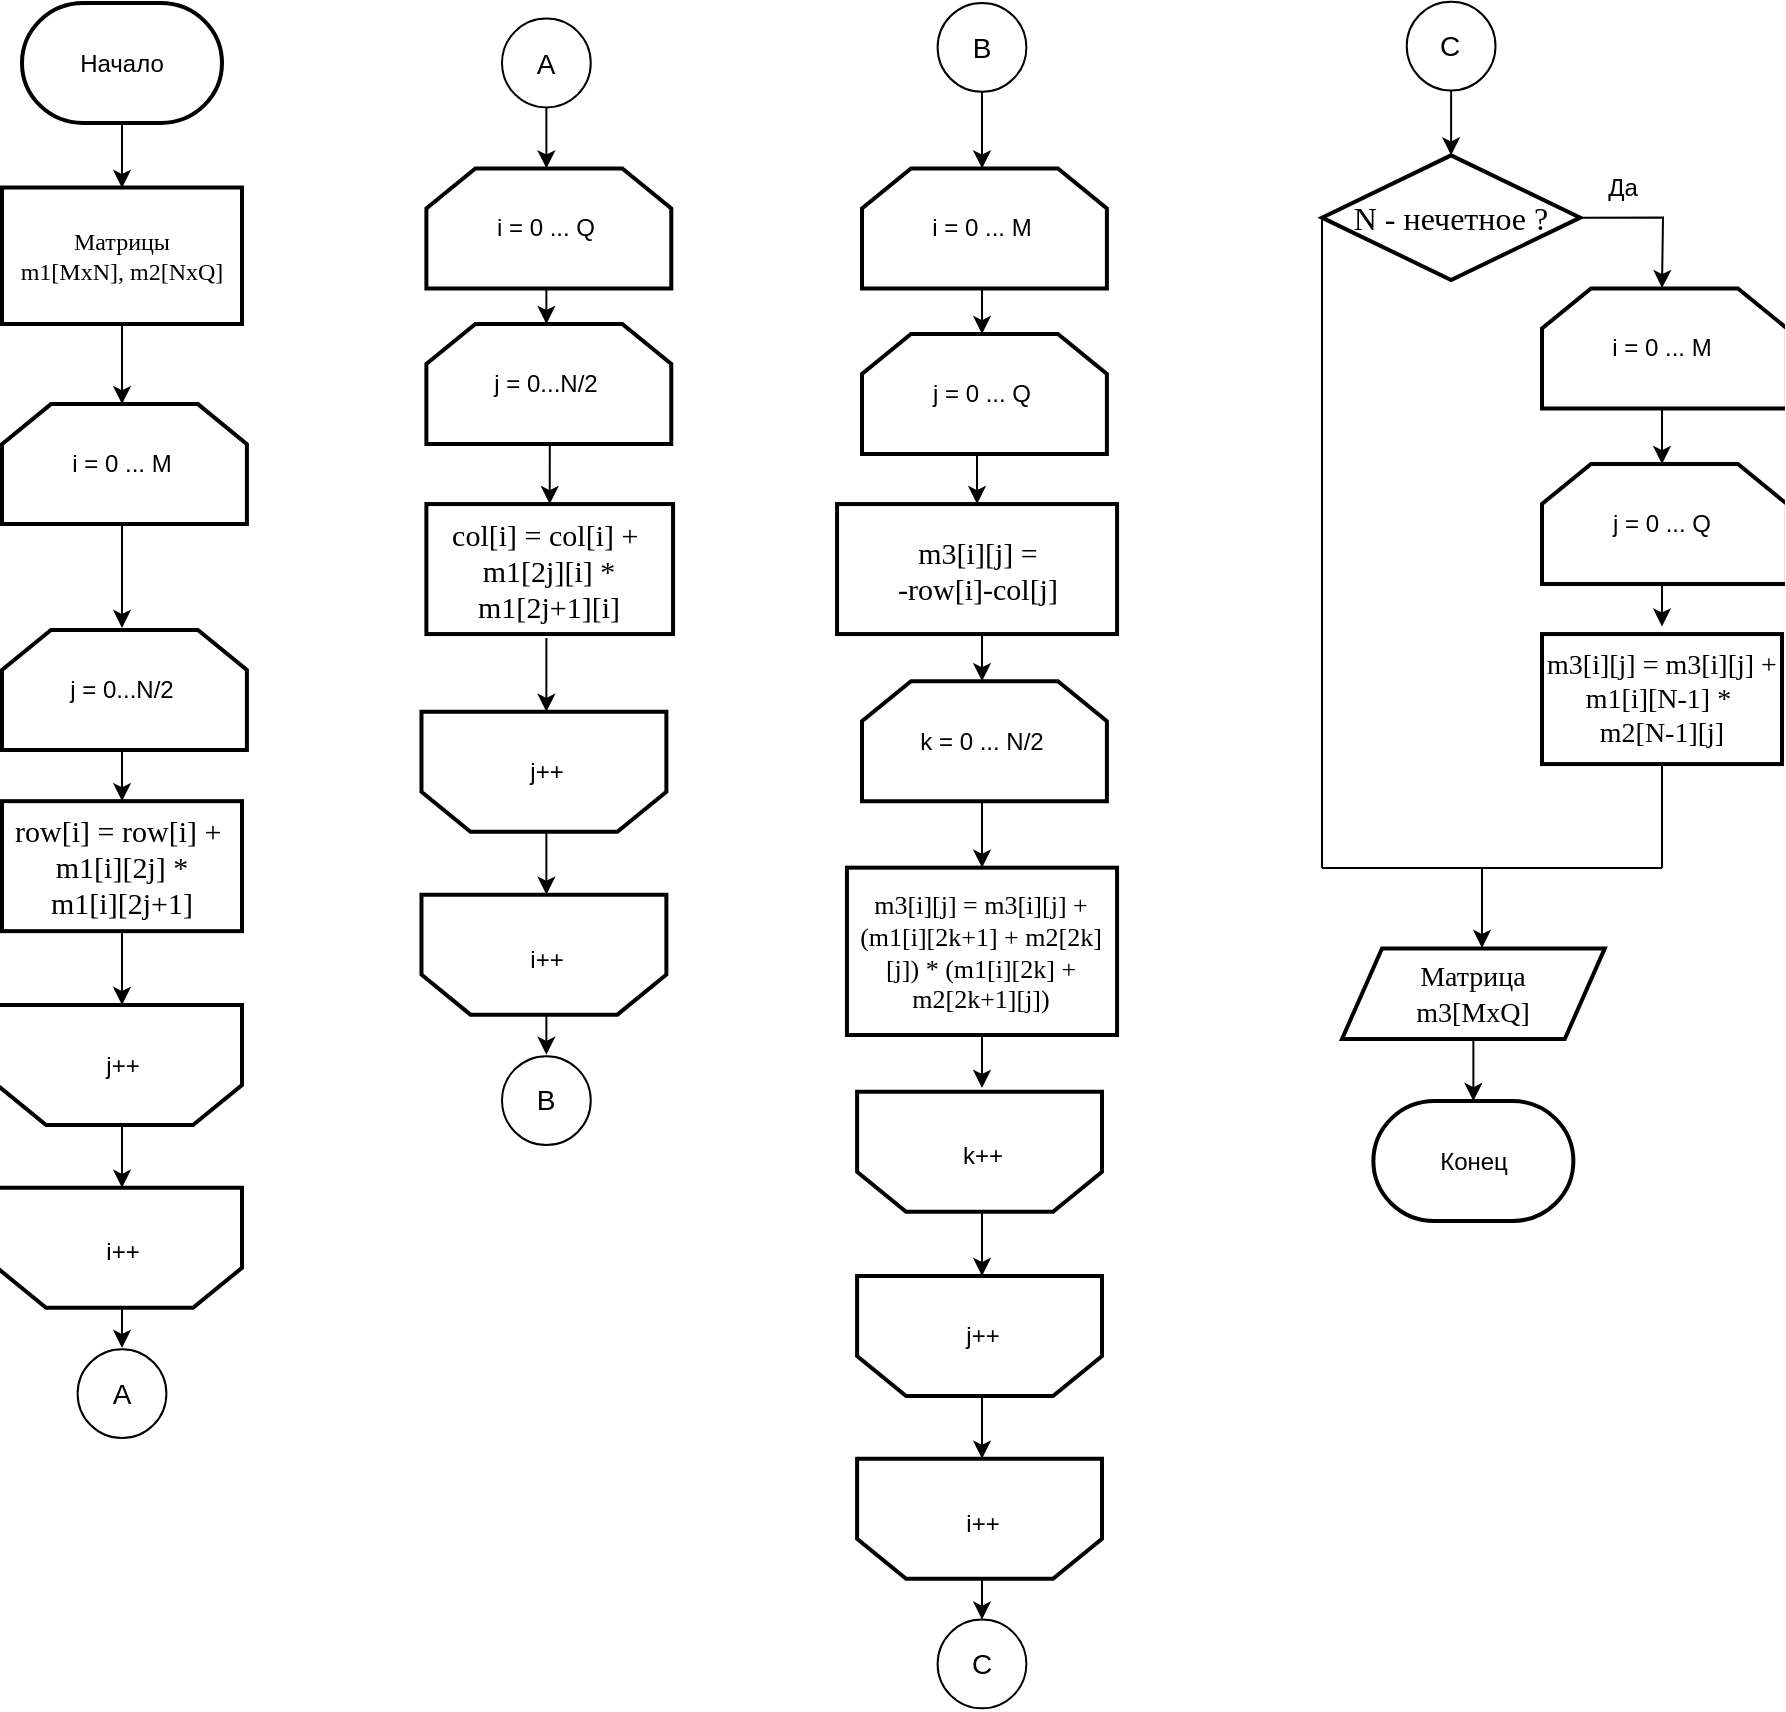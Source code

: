 <mxfile version="13.7.7" type="device"><diagram id="J6airJeiBQNujyhlF_4A" name="Page-1"><mxGraphModel dx="1595" dy="757" grid="1" gridSize="10" guides="1" tooltips="1" connect="1" arrows="1" fold="1" page="1" pageScale="1" pageWidth="850" pageHeight="1100" math="0" shadow="0"><root><mxCell id="0"/><mxCell id="1" parent="0"/><mxCell id="r8BPGKMqWkkhWOxMKBaw-1" style="edgeStyle=orthogonalEdgeStyle;rounded=0;orthogonalLoop=1;jettySize=auto;html=1;exitX=0.5;exitY=1;exitDx=0;exitDy=0;exitPerimeter=0;" edge="1" parent="1" source="r8BPGKMqWkkhWOxMKBaw-2"><mxGeometry relative="1" as="geometry"><mxPoint x="330" y="240" as="targetPoint"/></mxGeometry></mxCell><mxCell id="r8BPGKMqWkkhWOxMKBaw-2" value="Начало" style="strokeWidth=2;html=1;shape=mxgraph.flowchart.terminator;whiteSpace=wrap;rounded=0;" vertex="1" parent="1"><mxGeometry x="280" y="147.5" width="100" height="60" as="geometry"/></mxCell><mxCell id="r8BPGKMqWkkhWOxMKBaw-3" style="edgeStyle=orthogonalEdgeStyle;rounded=0;orthogonalLoop=1;jettySize=auto;html=1;exitX=0.5;exitY=1;exitDx=0;exitDy=0;entryX=0.5;entryY=0;entryDx=0;entryDy=0;entryPerimeter=0;" edge="1" parent="1" source="r8BPGKMqWkkhWOxMKBaw-4"><mxGeometry relative="1" as="geometry"><mxPoint x="330" y="348.06" as="targetPoint"/></mxGeometry></mxCell><mxCell id="r8BPGKMqWkkhWOxMKBaw-4" value="&lt;span style=&quot;font-family: &amp;#34;dialog&amp;#34;&quot;&gt;Матрицы&lt;/span&gt;&lt;br style=&quot;font-family: &amp;#34;dialog&amp;#34;&quot;&gt;&lt;span style=&quot;font-family: &amp;#34;dialog&amp;#34;&quot;&gt;m1[MxN], m2[NxQ]&lt;/span&gt;" style="rounded=0;whiteSpace=wrap;html=1;absoluteArcSize=1;arcSize=14;strokeWidth=2;" vertex="1" parent="1"><mxGeometry x="270" y="239.76" width="120" height="68.23" as="geometry"/></mxCell><mxCell id="r8BPGKMqWkkhWOxMKBaw-5" style="edgeStyle=orthogonalEdgeStyle;rounded=0;orthogonalLoop=1;jettySize=auto;html=1;exitX=0.5;exitY=1;exitDx=0;exitDy=0;exitPerimeter=0;" edge="1" parent="1" source="r8BPGKMqWkkhWOxMKBaw-6"><mxGeometry relative="1" as="geometry"><mxPoint x="330" y="460" as="targetPoint"/></mxGeometry></mxCell><mxCell id="r8BPGKMqWkkhWOxMKBaw-6" value="i = 0 ... M" style="strokeWidth=2;html=1;shape=stencil(rZVNb4MwDIZ/DdcqEK2C48S6U9VLDzun1B1RIUFJ2m7/fi4uavnaCJ3EAb/G7xMHRwl4anNRQRAxJUoI+FsQRWutKxTWspQOQ3zNKbFkFF4oTGIKha0gc6SdhZFiVwBlrDP6CBe5dzcHqXIw5MpXAXvFb64PTzOtFJpIrWwr85BHMyEV1rIvMmOLF8J832KKKiSU4MC01Ht7m1p4n40Jp2G2vph2Lw30L8yHJyach1l5b1oXFE4kbXw7YgsWdVhJPBG29Yclc/vy38LmgM3oawjGU1TGDhpPdyI7fhp9UvvBJVbieoh7iSZd6jPc196d5tHWm/JCqofy+LnykLXrnzZY+hr8a7n38r13Pyu0hbHZRL3372t1ZGB4etAGfpmkgywKuhkGJ7RXXat0TdXCDw==);whiteSpace=wrap;rotation=0;direction=east;gradientColor=#ffffff;" vertex="1" parent="1"><mxGeometry x="270" y="348.06" width="120" height="60" as="geometry"/></mxCell><mxCell id="r8BPGKMqWkkhWOxMKBaw-7" style="edgeStyle=orthogonalEdgeStyle;rounded=0;orthogonalLoop=1;jettySize=auto;html=1;exitX=0.5;exitY=1;exitDx=0;exitDy=0;exitPerimeter=0;" edge="1" parent="1" source="r8BPGKMqWkkhWOxMKBaw-8" target="r8BPGKMqWkkhWOxMKBaw-10"><mxGeometry relative="1" as="geometry"/></mxCell><mxCell id="r8BPGKMqWkkhWOxMKBaw-8" value="j = 0...N/2" style="strokeWidth=2;html=1;shape=stencil(rZVNb4MwDIZ/DdcqEK2C48S6U9VLDzun1B1RIUFJ2m7/fi4uavnaCJ3EAb/G7xMHRwl4anNRQRAxJUoI+FsQRWutKxTWspQOQ3zNKbFkFF4oTGIKha0gc6SdhZFiVwBlrDP6CBe5dzcHqXIw5MpXAXvFb64PTzOtFJpIrWwr85BHMyEV1rIvMmOLF8J832KKKiSU4MC01Ht7m1p4n40Jp2G2vph2Lw30L8yHJyach1l5b1oXFE4kbXw7YgsWdVhJPBG29Yclc/vy38LmgM3oawjGU1TGDhpPdyI7fhp9UvvBJVbieoh7iSZd6jPc196d5tHWm/JCqofy+LnykLXrnzZY+hr8a7n38r13Pyu0hbHZRL3372t1ZGB4etAGfpmkgywKuhkGJ7RXXat0TdXCDw==);whiteSpace=wrap;rotation=0;direction=east;gradientColor=#ffffff;" vertex="1" parent="1"><mxGeometry x="270" y="461" width="120" height="60" as="geometry"/></mxCell><mxCell id="r8BPGKMqWkkhWOxMKBaw-9" style="edgeStyle=orthogonalEdgeStyle;rounded=0;orthogonalLoop=1;jettySize=auto;html=1;exitX=0.5;exitY=1;exitDx=0;exitDy=0;entryX=0.5;entryY=1;entryDx=0;entryDy=0;entryPerimeter=0;" edge="1" parent="1" source="r8BPGKMqWkkhWOxMKBaw-10" target="r8BPGKMqWkkhWOxMKBaw-12"><mxGeometry relative="1" as="geometry"/></mxCell><mxCell id="r8BPGKMqWkkhWOxMKBaw-10" value="&lt;font style=&quot;font-size: 15px&quot;&gt;&lt;span style=&quot;font-family: &amp;#34;dialog&amp;#34;&quot;&gt;row[i] =&amp;nbsp;&lt;/span&gt;&lt;span style=&quot;font-family: &amp;#34;dialog&amp;#34;&quot;&gt;row[i] +&lt;/span&gt;&lt;span style=&quot;font-family: &amp;#34;dialog&amp;#34;&quot;&gt;&amp;nbsp;&lt;/span&gt;&lt;br style=&quot;font-family: &amp;#34;dialog&amp;#34;&quot;&gt;&lt;span style=&quot;font-family: &amp;#34;dialog&amp;#34;&quot;&gt;m1[i][2j] * &lt;br&gt;m1[i][2j+1]&lt;/span&gt;&lt;/font&gt;" style="rounded=0;whiteSpace=wrap;html=1;absoluteArcSize=1;arcSize=14;strokeWidth=2;" vertex="1" parent="1"><mxGeometry x="270" y="546.58" width="120" height="65" as="geometry"/></mxCell><mxCell id="r8BPGKMqWkkhWOxMKBaw-11" style="edgeStyle=orthogonalEdgeStyle;rounded=0;orthogonalLoop=1;jettySize=auto;html=1;exitX=0.5;exitY=0;exitDx=0;exitDy=0;exitPerimeter=0;entryX=0.5;entryY=1;entryDx=0;entryDy=0;entryPerimeter=0;" edge="1" parent="1" source="r8BPGKMqWkkhWOxMKBaw-12" target="r8BPGKMqWkkhWOxMKBaw-15"><mxGeometry relative="1" as="geometry"/></mxCell><mxCell id="r8BPGKMqWkkhWOxMKBaw-12" value="" style="strokeWidth=2;html=1;shape=stencil(rZVNb4MwDIZ/DdcqEK2C48S6U9VLDzun1B1RIUFJ2m7/fi4uavnaCJ3EAb/G7xMHRwl4anNRQRAxJUoI+FsQRWutKxTWspQOQ3zNKbFkFF4oTGIKha0gc6SdhZFiVwBlrDP6CBe5dzcHqXIw5MpXAXvFb64PTzOtFJpIrWwr85BHMyEV1rIvMmOLF8J832KKKiSU4MC01Ht7m1p4n40Jp2G2vph2Lw30L8yHJyach1l5b1oXFE4kbXw7YgsWdVhJPBG29Yclc/vy38LmgM3oawjGU1TGDhpPdyI7fhp9UvvBJVbieoh7iSZd6jPc196d5tHWm/JCqofy+LnykLXrnzZY+hr8a7n38r13Pyu0hbHZRL3372t1ZGB4etAGfpmkgywKuhkGJ7RXXat0TdXCDw==);whiteSpace=wrap;rotation=-180;direction=east;gradientColor=#ffffff;" vertex="1" parent="1"><mxGeometry x="270" y="648.5" width="120" height="60" as="geometry"/></mxCell><mxCell id="r8BPGKMqWkkhWOxMKBaw-13" value="j++" style="text;html=1;align=center;verticalAlign=middle;resizable=0;points=[];autosize=1;" vertex="1" parent="1"><mxGeometry x="315" y="668.5" width="30" height="20" as="geometry"/></mxCell><mxCell id="r8BPGKMqWkkhWOxMKBaw-14" style="edgeStyle=orthogonalEdgeStyle;rounded=0;orthogonalLoop=1;jettySize=auto;html=1;exitX=0.5;exitY=0;exitDx=0;exitDy=0;exitPerimeter=0;" edge="1" parent="1" source="r8BPGKMqWkkhWOxMKBaw-15"><mxGeometry relative="1" as="geometry"><mxPoint x="330" y="820" as="targetPoint"/></mxGeometry></mxCell><mxCell id="r8BPGKMqWkkhWOxMKBaw-15" value="" style="strokeWidth=2;html=1;shape=stencil(rZVNb4MwDIZ/DdcqEK2C48S6U9VLDzun1B1RIUFJ2m7/fi4uavnaCJ3EAb/G7xMHRwl4anNRQRAxJUoI+FsQRWutKxTWspQOQ3zNKbFkFF4oTGIKha0gc6SdhZFiVwBlrDP6CBe5dzcHqXIw5MpXAXvFb64PTzOtFJpIrWwr85BHMyEV1rIvMmOLF8J832KKKiSU4MC01Ht7m1p4n40Jp2G2vph2Lw30L8yHJyach1l5b1oXFE4kbXw7YgsWdVhJPBG29Yclc/vy38LmgM3oawjGU1TGDhpPdyI7fhp9UvvBJVbieoh7iSZd6jPc196d5tHWm/JCqofy+LnykLXrnzZY+hr8a7n38r13Pyu0hbHZRL3372t1ZGB4etAGfpmkgywKuhkGJ7RXXat0TdXCDw==);whiteSpace=wrap;rotation=-180;direction=east;gradientColor=#ffffff;" vertex="1" parent="1"><mxGeometry x="270" y="739.9" width="120" height="60" as="geometry"/></mxCell><mxCell id="r8BPGKMqWkkhWOxMKBaw-16" value="i++" style="text;html=1;align=center;verticalAlign=middle;resizable=0;points=[];autosize=1;" vertex="1" parent="1"><mxGeometry x="315" y="762.42" width="30" height="20" as="geometry"/></mxCell><mxCell id="r8BPGKMqWkkhWOxMKBaw-17" value="&lt;font style=&quot;font-size: 14px&quot;&gt;A&lt;/font&gt;" style="ellipse;whiteSpace=wrap;html=1;aspect=fixed;" vertex="1" parent="1"><mxGeometry x="307.81" y="820.66" width="44.38" height="44.38" as="geometry"/></mxCell><mxCell id="r8BPGKMqWkkhWOxMKBaw-18" style="edgeStyle=orthogonalEdgeStyle;rounded=0;orthogonalLoop=1;jettySize=auto;html=1;exitX=0.5;exitY=1;exitDx=0;exitDy=0;entryX=0.5;entryY=0;entryDx=0;entryDy=0;entryPerimeter=0;" edge="1" parent="1" source="r8BPGKMqWkkhWOxMKBaw-19" target="r8BPGKMqWkkhWOxMKBaw-21"><mxGeometry relative="1" as="geometry"/></mxCell><mxCell id="r8BPGKMqWkkhWOxMKBaw-19" value="&lt;font style=&quot;font-size: 14px&quot;&gt;A&lt;/font&gt;" style="ellipse;whiteSpace=wrap;html=1;aspect=fixed;" vertex="1" parent="1"><mxGeometry x="520" y="155.31" width="44.38" height="44.38" as="geometry"/></mxCell><mxCell id="r8BPGKMqWkkhWOxMKBaw-20" style="edgeStyle=orthogonalEdgeStyle;rounded=0;orthogonalLoop=1;jettySize=auto;html=1;exitX=0.5;exitY=1;exitDx=0;exitDy=0;exitPerimeter=0;entryX=0.5;entryY=0;entryDx=0;entryDy=0;entryPerimeter=0;" edge="1" parent="1" source="r8BPGKMqWkkhWOxMKBaw-21" target="r8BPGKMqWkkhWOxMKBaw-23"><mxGeometry relative="1" as="geometry"/></mxCell><mxCell id="r8BPGKMqWkkhWOxMKBaw-21" value="i = 0 ... Q" style="strokeWidth=2;html=1;shape=stencil(rZVNb4MwDIZ/DdcqEK2C48S6U9VLDzun1B1RIUFJ2m7/fi4uavnaCJ3EAb/G7xMHRwl4anNRQRAxJUoI+FsQRWutKxTWspQOQ3zNKbFkFF4oTGIKha0gc6SdhZFiVwBlrDP6CBe5dzcHqXIw5MpXAXvFb64PTzOtFJpIrWwr85BHMyEV1rIvMmOLF8J832KKKiSU4MC01Ht7m1p4n40Jp2G2vph2Lw30L8yHJyach1l5b1oXFE4kbXw7YgsWdVhJPBG29Yclc/vy38LmgM3oawjGU1TGDhpPdyI7fhp9UvvBJVbieoh7iSZd6jPc196d5tHWm/JCqofy+LnykLXrnzZY+hr8a7n38r13Pyu0hbHZRL3372t1ZGB4etAGfpmkgywKuhkGJ7RXXat0TdXCDw==);whiteSpace=wrap;rotation=0;direction=east;gradientColor=#ffffff;" vertex="1" parent="1"><mxGeometry x="482.19" y="230.2" width="120" height="60" as="geometry"/></mxCell><mxCell id="r8BPGKMqWkkhWOxMKBaw-22" style="edgeStyle=orthogonalEdgeStyle;rounded=0;orthogonalLoop=1;jettySize=auto;html=1;exitX=0.5;exitY=1;exitDx=0;exitDy=0;exitPerimeter=0;entryX=0.5;entryY=0;entryDx=0;entryDy=0;" edge="1" parent="1" source="r8BPGKMqWkkhWOxMKBaw-23" target="r8BPGKMqWkkhWOxMKBaw-24"><mxGeometry relative="1" as="geometry"/></mxCell><mxCell id="r8BPGKMqWkkhWOxMKBaw-23" value="j = 0...N/2" style="strokeWidth=2;html=1;shape=stencil(rZVNb4MwDIZ/DdcqEK2C48S6U9VLDzun1B1RIUFJ2m7/fi4uavnaCJ3EAb/G7xMHRwl4anNRQRAxJUoI+FsQRWutKxTWspQOQ3zNKbFkFF4oTGIKha0gc6SdhZFiVwBlrDP6CBe5dzcHqXIw5MpXAXvFb64PTzOtFJpIrWwr85BHMyEV1rIvMmOLF8J832KKKiSU4MC01Ht7m1p4n40Jp2G2vph2Lw30L8yHJyach1l5b1oXFE4kbXw7YgsWdVhJPBG29Yclc/vy38LmgM3oawjGU1TGDhpPdyI7fhp9UvvBJVbieoh7iSZd6jPc196d5tHWm/JCqofy+LnykLXrnzZY+hr8a7n38r13Pyu0hbHZRL3372t1ZGB4etAGfpmkgywKuhkGJ7RXXat0TdXCDw==);whiteSpace=wrap;rotation=0;direction=east;gradientColor=#ffffff;" vertex="1" parent="1"><mxGeometry x="482.19" y="307.99" width="120" height="60" as="geometry"/></mxCell><mxCell id="r8BPGKMqWkkhWOxMKBaw-24" value="&lt;font style=&quot;font-size: 15px&quot;&gt;&lt;span style=&quot;font-family: &amp;#34;dialog&amp;#34;&quot;&gt;col[i] = col&lt;/span&gt;&lt;span style=&quot;font-family: &amp;#34;dialog&amp;#34;&quot;&gt;[i] +&lt;/span&gt;&lt;span style=&quot;font-family: &amp;#34;dialog&amp;#34;&quot;&gt;&amp;nbsp;&lt;/span&gt;&lt;br style=&quot;font-family: &amp;#34;dialog&amp;#34;&quot;&gt;&lt;span style=&quot;font-family: &amp;#34;dialog&amp;#34;&quot;&gt;m1[2j][i] * &lt;br&gt;m1[&lt;/span&gt;&lt;span style=&quot;font-family: &amp;#34;dialog&amp;#34;&quot;&gt;2j+1&lt;/span&gt;&lt;span style=&quot;font-family: &amp;#34;dialog&amp;#34;&quot;&gt;][i]&lt;/span&gt;&lt;/font&gt;" style="rounded=0;whiteSpace=wrap;html=1;absoluteArcSize=1;arcSize=14;strokeWidth=2;" vertex="1" parent="1"><mxGeometry x="482.19" y="398.03" width="123.34" height="65" as="geometry"/></mxCell><mxCell id="r8BPGKMqWkkhWOxMKBaw-25" style="edgeStyle=orthogonalEdgeStyle;rounded=0;orthogonalLoop=1;jettySize=auto;html=1;exitX=0.5;exitY=1;exitDx=0;exitDy=0;entryX=0.5;entryY=1;entryDx=0;entryDy=0;entryPerimeter=0;" edge="1" parent="1" target="r8BPGKMqWkkhWOxMKBaw-27"><mxGeometry relative="1" as="geometry"><mxPoint x="542.19" y="465" as="sourcePoint"/></mxGeometry></mxCell><mxCell id="r8BPGKMqWkkhWOxMKBaw-26" style="edgeStyle=orthogonalEdgeStyle;rounded=0;orthogonalLoop=1;jettySize=auto;html=1;exitX=0.5;exitY=0;exitDx=0;exitDy=0;exitPerimeter=0;entryX=0.5;entryY=1;entryDx=0;entryDy=0;entryPerimeter=0;" edge="1" parent="1" source="r8BPGKMqWkkhWOxMKBaw-27" target="r8BPGKMqWkkhWOxMKBaw-30"><mxGeometry relative="1" as="geometry"/></mxCell><mxCell id="r8BPGKMqWkkhWOxMKBaw-27" value="" style="strokeWidth=2;html=1;shape=stencil(rZVNb4MwDIZ/DdcqEK2C48S6U9VLDzun1B1RIUFJ2m7/fi4uavnaCJ3EAb/G7xMHRwl4anNRQRAxJUoI+FsQRWutKxTWspQOQ3zNKbFkFF4oTGIKha0gc6SdhZFiVwBlrDP6CBe5dzcHqXIw5MpXAXvFb64PTzOtFJpIrWwr85BHMyEV1rIvMmOLF8J832KKKiSU4MC01Ht7m1p4n40Jp2G2vph2Lw30L8yHJyach1l5b1oXFE4kbXw7YgsWdVhJPBG29Yclc/vy38LmgM3oawjGU1TGDhpPdyI7fhp9UvvBJVbieoh7iSZd6jPc196d5tHWm/JCqofy+LnykLXrnzZY+hr8a7n38r13Pyu0hbHZRL3372t1ZGB4etAGfpmkgywKuhkGJ7RXXat0TdXCDw==);whiteSpace=wrap;rotation=-180;direction=east;gradientColor=#ffffff;" vertex="1" parent="1"><mxGeometry x="482.19" y="501.92" width="120" height="60" as="geometry"/></mxCell><mxCell id="r8BPGKMqWkkhWOxMKBaw-28" value="j++" style="text;html=1;align=center;verticalAlign=middle;resizable=0;points=[];autosize=1;" vertex="1" parent="1"><mxGeometry x="527.19" y="521.92" width="30" height="20" as="geometry"/></mxCell><mxCell id="r8BPGKMqWkkhWOxMKBaw-29" style="edgeStyle=orthogonalEdgeStyle;rounded=0;orthogonalLoop=1;jettySize=auto;html=1;exitX=0.5;exitY=0;exitDx=0;exitDy=0;exitPerimeter=0;" edge="1" parent="1" source="r8BPGKMqWkkhWOxMKBaw-30"><mxGeometry relative="1" as="geometry"><mxPoint x="542.19" y="673.42" as="targetPoint"/></mxGeometry></mxCell><mxCell id="r8BPGKMqWkkhWOxMKBaw-30" value="" style="strokeWidth=2;html=1;shape=stencil(rZVNb4MwDIZ/DdcqEK2C48S6U9VLDzun1B1RIUFJ2m7/fi4uavnaCJ3EAb/G7xMHRwl4anNRQRAxJUoI+FsQRWutKxTWspQOQ3zNKbFkFF4oTGIKha0gc6SdhZFiVwBlrDP6CBe5dzcHqXIw5MpXAXvFb64PTzOtFJpIrWwr85BHMyEV1rIvMmOLF8J832KKKiSU4MC01Ht7m1p4n40Jp2G2vph2Lw30L8yHJyach1l5b1oXFE4kbXw7YgsWdVhJPBG29Yclc/vy38LmgM3oawjGU1TGDhpPdyI7fhp9UvvBJVbieoh7iSZd6jPc196d5tHWm/JCqofy+LnykLXrnzZY+hr8a7n38r13Pyu0hbHZRL3372t1ZGB4etAGfpmkgywKuhkGJ7RXXat0TdXCDw==);whiteSpace=wrap;rotation=-180;direction=east;gradientColor=#ffffff;" vertex="1" parent="1"><mxGeometry x="482.19" y="593.32" width="120" height="60" as="geometry"/></mxCell><mxCell id="r8BPGKMqWkkhWOxMKBaw-31" value="i++" style="text;html=1;align=center;verticalAlign=middle;resizable=0;points=[];autosize=1;" vertex="1" parent="1"><mxGeometry x="527.19" y="615.84" width="30" height="20" as="geometry"/></mxCell><mxCell id="r8BPGKMqWkkhWOxMKBaw-32" value="&lt;span style=&quot;font-size: 14px&quot;&gt;B&lt;/span&gt;" style="ellipse;whiteSpace=wrap;html=1;aspect=fixed;" vertex="1" parent="1"><mxGeometry x="520" y="674.08" width="44.38" height="44.38" as="geometry"/></mxCell><mxCell id="r8BPGKMqWkkhWOxMKBaw-33" style="edgeStyle=orthogonalEdgeStyle;rounded=0;orthogonalLoop=1;jettySize=auto;html=1;exitX=0.5;exitY=1;exitDx=0;exitDy=0;entryX=0.5;entryY=0;entryDx=0;entryDy=0;entryPerimeter=0;" edge="1" parent="1" source="r8BPGKMqWkkhWOxMKBaw-34" target="r8BPGKMqWkkhWOxMKBaw-36"><mxGeometry relative="1" as="geometry"/></mxCell><mxCell id="r8BPGKMqWkkhWOxMKBaw-34" value="&lt;span style=&quot;font-size: 14px&quot;&gt;B&lt;/span&gt;" style="ellipse;whiteSpace=wrap;html=1;aspect=fixed;" vertex="1" parent="1"><mxGeometry x="737.81" y="147.5" width="44.38" height="44.38" as="geometry"/></mxCell><mxCell id="r8BPGKMqWkkhWOxMKBaw-35" style="edgeStyle=orthogonalEdgeStyle;rounded=0;orthogonalLoop=1;jettySize=auto;html=1;exitX=0.5;exitY=1;exitDx=0;exitDy=0;exitPerimeter=0;entryX=0.5;entryY=0;entryDx=0;entryDy=0;entryPerimeter=0;" edge="1" parent="1" source="r8BPGKMqWkkhWOxMKBaw-36" target="r8BPGKMqWkkhWOxMKBaw-38"><mxGeometry relative="1" as="geometry"/></mxCell><mxCell id="r8BPGKMqWkkhWOxMKBaw-36" value="i = 0 ... M" style="strokeWidth=2;html=1;shape=stencil(rZVNb4MwDIZ/DdcqEK2C48S6U9VLDzun1B1RIUFJ2m7/fi4uavnaCJ3EAb/G7xMHRwl4anNRQRAxJUoI+FsQRWutKxTWspQOQ3zNKbFkFF4oTGIKha0gc6SdhZFiVwBlrDP6CBe5dzcHqXIw5MpXAXvFb64PTzOtFJpIrWwr85BHMyEV1rIvMmOLF8J832KKKiSU4MC01Ht7m1p4n40Jp2G2vph2Lw30L8yHJyach1l5b1oXFE4kbXw7YgsWdVhJPBG29Yclc/vy38LmgM3oawjGU1TGDhpPdyI7fhp9UvvBJVbieoh7iSZd6jPc196d5tHWm/JCqofy+LnykLXrnzZY+hr8a7n38r13Pyu0hbHZRL3372t1ZGB4etAGfpmkgywKuhkGJ7RXXat0TdXCDw==);whiteSpace=wrap;rotation=0;direction=east;gradientColor=#ffffff;" vertex="1" parent="1"><mxGeometry x="700" y="230.2" width="120" height="60" as="geometry"/></mxCell><mxCell id="r8BPGKMqWkkhWOxMKBaw-37" style="edgeStyle=orthogonalEdgeStyle;rounded=0;orthogonalLoop=1;jettySize=auto;html=1;exitX=0.5;exitY=1;exitDx=0;exitDy=0;exitPerimeter=0;entryX=0.5;entryY=0;entryDx=0;entryDy=0;" edge="1" parent="1" source="r8BPGKMqWkkhWOxMKBaw-38" target="r8BPGKMqWkkhWOxMKBaw-40"><mxGeometry relative="1" as="geometry"><mxPoint x="760" y="390" as="targetPoint"/></mxGeometry></mxCell><mxCell id="r8BPGKMqWkkhWOxMKBaw-38" value="j = 0 ... Q" style="strokeWidth=2;html=1;shape=stencil(rZVNb4MwDIZ/DdcqEK2C48S6U9VLDzun1B1RIUFJ2m7/fi4uavnaCJ3EAb/G7xMHRwl4anNRQRAxJUoI+FsQRWutKxTWspQOQ3zNKbFkFF4oTGIKha0gc6SdhZFiVwBlrDP6CBe5dzcHqXIw5MpXAXvFb64PTzOtFJpIrWwr85BHMyEV1rIvMmOLF8J832KKKiSU4MC01Ht7m1p4n40Jp2G2vph2Lw30L8yHJyach1l5b1oXFE4kbXw7YgsWdVhJPBG29Yclc/vy38LmgM3oawjGU1TGDhpPdyI7fhp9UvvBJVbieoh7iSZd6jPc196d5tHWm/JCqofy+LnykLXrnzZY+hr8a7n38r13Pyu0hbHZRL3372t1ZGB4etAGfpmkgywKuhkGJ7RXXat0TdXCDw==);whiteSpace=wrap;rotation=0;direction=east;gradientColor=#ffffff;" vertex="1" parent="1"><mxGeometry x="700" y="313.03" width="120" height="60" as="geometry"/></mxCell><mxCell id="r8BPGKMqWkkhWOxMKBaw-39" style="edgeStyle=orthogonalEdgeStyle;rounded=0;orthogonalLoop=1;jettySize=auto;html=1;exitX=0.5;exitY=1;exitDx=0;exitDy=0;entryX=0.5;entryY=0;entryDx=0;entryDy=0;entryPerimeter=0;" edge="1" parent="1" source="r8BPGKMqWkkhWOxMKBaw-40" target="r8BPGKMqWkkhWOxMKBaw-42"><mxGeometry relative="1" as="geometry"/></mxCell><mxCell id="r8BPGKMqWkkhWOxMKBaw-40" value="&lt;span style=&quot;font-family: dialog; font-size: 15px;&quot;&gt;m3[i][j] = &lt;br style=&quot;font-size: 15px;&quot;&gt;-row[i]-col[j]&lt;/span&gt;" style="rounded=0;whiteSpace=wrap;html=1;absoluteArcSize=1;arcSize=14;strokeWidth=2;" vertex="1" parent="1"><mxGeometry x="687.53" y="398.03" width="140" height="65" as="geometry"/></mxCell><mxCell id="r8BPGKMqWkkhWOxMKBaw-41" style="edgeStyle=orthogonalEdgeStyle;rounded=0;orthogonalLoop=1;jettySize=auto;html=1;exitX=0.5;exitY=1;exitDx=0;exitDy=0;exitPerimeter=0;entryX=0.5;entryY=0;entryDx=0;entryDy=0;" edge="1" parent="1" source="r8BPGKMqWkkhWOxMKBaw-42" target="r8BPGKMqWkkhWOxMKBaw-44"><mxGeometry relative="1" as="geometry"/></mxCell><mxCell id="r8BPGKMqWkkhWOxMKBaw-42" value="k = 0 ... N/2" style="strokeWidth=2;html=1;shape=stencil(rZVNb4MwDIZ/DdcqEK2C48S6U9VLDzun1B1RIUFJ2m7/fi4uavnaCJ3EAb/G7xMHRwl4anNRQRAxJUoI+FsQRWutKxTWspQOQ3zNKbFkFF4oTGIKha0gc6SdhZFiVwBlrDP6CBe5dzcHqXIw5MpXAXvFb64PTzOtFJpIrWwr85BHMyEV1rIvMmOLF8J832KKKiSU4MC01Ht7m1p4n40Jp2G2vph2Lw30L8yHJyach1l5b1oXFE4kbXw7YgsWdVhJPBG29Yclc/vy38LmgM3oawjGU1TGDhpPdyI7fhp9UvvBJVbieoh7iSZd6jPc196d5tHWm/JCqofy+LnykLXrnzZY+hr8a7n38r13Pyu0hbHZRL3372t1ZGB4etAGfpmkgywKuhkGJ7RXXat0TdXCDw==);whiteSpace=wrap;rotation=0;direction=east;gradientColor=#ffffff;" vertex="1" parent="1"><mxGeometry x="700" y="486.58" width="120" height="60" as="geometry"/></mxCell><mxCell id="r8BPGKMqWkkhWOxMKBaw-43" style="edgeStyle=orthogonalEdgeStyle;rounded=0;orthogonalLoop=1;jettySize=auto;html=1;exitX=0.5;exitY=1;exitDx=0;exitDy=0;" edge="1" parent="1" source="r8BPGKMqWkkhWOxMKBaw-44"><mxGeometry relative="1" as="geometry"><mxPoint x="760" y="690" as="targetPoint"/></mxGeometry></mxCell><mxCell id="r8BPGKMqWkkhWOxMKBaw-44" value="&lt;font style=&quot;font-size: 13px&quot;&gt;&lt;span style=&quot;font-family: &amp;#34;dialog&amp;#34;&quot;&gt;m3[i][j] = m3[i][j] +&lt;/span&gt;&lt;br style=&quot;font-family: &amp;#34;dialog&amp;#34;&quot;&gt;&lt;span style=&quot;font-family: &amp;#34;dialog&amp;#34;&quot;&gt;(m1[i][2k+1] + m2[2k][j])&amp;nbsp;&lt;/span&gt;&lt;span style=&quot;font-family: &amp;#34;dialog&amp;#34;&quot;&gt;* (m1[i][2k] + &lt;br&gt;m2[2k+1][j])&lt;/span&gt;&lt;/font&gt;" style="rounded=0;whiteSpace=wrap;html=1;absoluteArcSize=1;arcSize=14;strokeWidth=2;" vertex="1" parent="1"><mxGeometry x="692.47" y="579.83" width="135.06" height="83.67" as="geometry"/></mxCell><mxCell id="r8BPGKMqWkkhWOxMKBaw-45" value="&lt;span style=&quot;font-size: 14px&quot;&gt;C&lt;/span&gt;" style="ellipse;whiteSpace=wrap;html=1;aspect=fixed;" vertex="1" parent="1"><mxGeometry x="737.81" y="955.8" width="44.38" height="44.38" as="geometry"/></mxCell><mxCell id="r8BPGKMqWkkhWOxMKBaw-46" style="edgeStyle=orthogonalEdgeStyle;rounded=0;orthogonalLoop=1;jettySize=auto;html=1;exitX=0.5;exitY=1;exitDx=0;exitDy=0;entryX=0.5;entryY=0;entryDx=0;entryDy=0;" edge="1" parent="1" source="r8BPGKMqWkkhWOxMKBaw-47" target="r8BPGKMqWkkhWOxMKBaw-49"><mxGeometry relative="1" as="geometry"/></mxCell><mxCell id="r8BPGKMqWkkhWOxMKBaw-47" value="&lt;span style=&quot;font-size: 14px&quot;&gt;C&lt;/span&gt;" style="ellipse;whiteSpace=wrap;html=1;aspect=fixed;" vertex="1" parent="1"><mxGeometry x="972.37" y="146.86" width="44.38" height="44.38" as="geometry"/></mxCell><mxCell id="r8BPGKMqWkkhWOxMKBaw-48" style="edgeStyle=orthogonalEdgeStyle;rounded=0;orthogonalLoop=1;jettySize=auto;html=1;exitX=1;exitY=0.5;exitDx=0;exitDy=0;" edge="1" parent="1" source="r8BPGKMqWkkhWOxMKBaw-49"><mxGeometry relative="1" as="geometry"><mxPoint x="1100" y="290" as="targetPoint"/></mxGeometry></mxCell><mxCell id="r8BPGKMqWkkhWOxMKBaw-49" value="&lt;span style=&quot;font-family: dialog; font-size: 16px;&quot;&gt;N - нечетное ?&lt;/span&gt;" style="rhombus;whiteSpace=wrap;html=1;fontSize=16;strokeWidth=2;" vertex="1" parent="1"><mxGeometry x="930.0" y="223.67" width="129.13" height="62.32" as="geometry"/></mxCell><mxCell id="r8BPGKMqWkkhWOxMKBaw-50" value="Да" style="text;html=1;align=center;verticalAlign=middle;resizable=0;points=[];autosize=1;" vertex="1" parent="1"><mxGeometry x="1065" y="230" width="30" height="20" as="geometry"/></mxCell><mxCell id="r8BPGKMqWkkhWOxMKBaw-51" style="edgeStyle=orthogonalEdgeStyle;rounded=0;orthogonalLoop=1;jettySize=auto;html=1;exitX=0.5;exitY=1;exitDx=0;exitDy=0;exitPerimeter=0;entryX=0.5;entryY=0;entryDx=0;entryDy=0;entryPerimeter=0;" edge="1" parent="1" source="r8BPGKMqWkkhWOxMKBaw-52" target="r8BPGKMqWkkhWOxMKBaw-63"><mxGeometry relative="1" as="geometry"/></mxCell><mxCell id="r8BPGKMqWkkhWOxMKBaw-52" value="i = 0 ... M" style="strokeWidth=2;html=1;shape=stencil(rZVNb4MwDIZ/DdcqEK2C48S6U9VLDzun1B1RIUFJ2m7/fi4uavnaCJ3EAb/G7xMHRwl4anNRQRAxJUoI+FsQRWutKxTWspQOQ3zNKbFkFF4oTGIKha0gc6SdhZFiVwBlrDP6CBe5dzcHqXIw5MpXAXvFb64PTzOtFJpIrWwr85BHMyEV1rIvMmOLF8J832KKKiSU4MC01Ht7m1p4n40Jp2G2vph2Lw30L8yHJyach1l5b1oXFE4kbXw7YgsWdVhJPBG29Yclc/vy38LmgM3oawjGU1TGDhpPdyI7fhp9UvvBJVbieoh7iSZd6jPc196d5tHWm/JCqofy+LnykLXrnzZY+hr8a7n38r13Pyu0hbHZRL3372t1ZGB4etAGfpmkgywKuhkGJ7RXXat0TdXCDw==);whiteSpace=wrap;rotation=0;direction=east;gradientColor=#ffffff;" vertex="1" parent="1"><mxGeometry x="1040" y="290.2" width="120" height="60" as="geometry"/></mxCell><mxCell id="r8BPGKMqWkkhWOxMKBaw-53" style="edgeStyle=orthogonalEdgeStyle;rounded=0;orthogonalLoop=1;jettySize=auto;html=1;exitX=0.5;exitY=0;exitDx=0;exitDy=0;exitPerimeter=0;entryX=0.5;entryY=1;entryDx=0;entryDy=0;entryPerimeter=0;" edge="1" parent="1" source="r8BPGKMqWkkhWOxMKBaw-54" target="r8BPGKMqWkkhWOxMKBaw-57"><mxGeometry relative="1" as="geometry"/></mxCell><mxCell id="r8BPGKMqWkkhWOxMKBaw-54" value="" style="strokeWidth=2;html=1;shape=stencil(rZVNb4MwDIZ/DdcqEK2C48S6U9VLDzun1B1RIUFJ2m7/fi4uavnaCJ3EAb/G7xMHRwl4anNRQRAxJUoI+FsQRWutKxTWspQOQ3zNKbFkFF4oTGIKha0gc6SdhZFiVwBlrDP6CBe5dzcHqXIw5MpXAXvFb64PTzOtFJpIrWwr85BHMyEV1rIvMmOLF8J832KKKiSU4MC01Ht7m1p4n40Jp2G2vph2Lw30L8yHJyach1l5b1oXFE4kbXw7YgsWdVhJPBG29Yclc/vy38LmgM3oawjGU1TGDhpPdyI7fhp9UvvBJVbieoh7iSZd6jPc196d5tHWm/JCqofy+LnykLXrnzZY+hr8a7n38r13Pyu0hbHZRL3372t1ZGB4etAGfpmkgywKuhkGJ7RXXat0TdXCDw==);whiteSpace=wrap;rotation=-180;direction=east;gradientColor=#ffffff;" vertex="1" parent="1"><mxGeometry x="700" y="783.97" width="120" height="60" as="geometry"/></mxCell><mxCell id="r8BPGKMqWkkhWOxMKBaw-55" value="j++" style="text;html=1;align=center;verticalAlign=middle;resizable=0;points=[];autosize=1;" vertex="1" parent="1"><mxGeometry x="745" y="803.97" width="30" height="20" as="geometry"/></mxCell><mxCell id="r8BPGKMqWkkhWOxMKBaw-56" style="edgeStyle=orthogonalEdgeStyle;rounded=0;orthogonalLoop=1;jettySize=auto;html=1;exitX=0.5;exitY=0;exitDx=0;exitDy=0;exitPerimeter=0;entryX=0.5;entryY=0;entryDx=0;entryDy=0;" edge="1" parent="1" source="r8BPGKMqWkkhWOxMKBaw-57" target="r8BPGKMqWkkhWOxMKBaw-45"><mxGeometry relative="1" as="geometry"/></mxCell><mxCell id="r8BPGKMqWkkhWOxMKBaw-57" value="" style="strokeWidth=2;html=1;shape=stencil(rZVNb4MwDIZ/DdcqEK2C48S6U9VLDzun1B1RIUFJ2m7/fi4uavnaCJ3EAb/G7xMHRwl4anNRQRAxJUoI+FsQRWutKxTWspQOQ3zNKbFkFF4oTGIKha0gc6SdhZFiVwBlrDP6CBe5dzcHqXIw5MpXAXvFb64PTzOtFJpIrWwr85BHMyEV1rIvMmOLF8J832KKKiSU4MC01Ht7m1p4n40Jp2G2vph2Lw30L8yHJyach1l5b1oXFE4kbXw7YgsWdVhJPBG29Yclc/vy38LmgM3oawjGU1TGDhpPdyI7fhp9UvvBJVbieoh7iSZd6jPc196d5tHWm/JCqofy+LnykLXrnzZY+hr8a7n38r13Pyu0hbHZRL3372t1ZGB4etAGfpmkgywKuhkGJ7RXXat0TdXCDw==);whiteSpace=wrap;rotation=-180;direction=east;gradientColor=#ffffff;" vertex="1" parent="1"><mxGeometry x="700" y="875.37" width="120" height="60" as="geometry"/></mxCell><mxCell id="r8BPGKMqWkkhWOxMKBaw-58" value="i++" style="text;html=1;align=center;verticalAlign=middle;resizable=0;points=[];autosize=1;" vertex="1" parent="1"><mxGeometry x="745" y="897.89" width="30" height="20" as="geometry"/></mxCell><mxCell id="r8BPGKMqWkkhWOxMKBaw-59" style="edgeStyle=orthogonalEdgeStyle;rounded=0;orthogonalLoop=1;jettySize=auto;html=1;exitX=0.5;exitY=0;exitDx=0;exitDy=0;exitPerimeter=0;entryX=0.5;entryY=1;entryDx=0;entryDy=0;entryPerimeter=0;" edge="1" parent="1" source="r8BPGKMqWkkhWOxMKBaw-60" target="r8BPGKMqWkkhWOxMKBaw-54"><mxGeometry relative="1" as="geometry"/></mxCell><mxCell id="r8BPGKMqWkkhWOxMKBaw-60" value="" style="strokeWidth=2;html=1;shape=stencil(rZVNb4MwDIZ/DdcqEK2C48S6U9VLDzun1B1RIUFJ2m7/fi4uavnaCJ3EAb/G7xMHRwl4anNRQRAxJUoI+FsQRWutKxTWspQOQ3zNKbFkFF4oTGIKha0gc6SdhZFiVwBlrDP6CBe5dzcHqXIw5MpXAXvFb64PTzOtFJpIrWwr85BHMyEV1rIvMmOLF8J832KKKiSU4MC01Ht7m1p4n40Jp2G2vph2Lw30L8yHJyach1l5b1oXFE4kbXw7YgsWdVhJPBG29Yclc/vy38LmgM3oawjGU1TGDhpPdyI7fhp9UvvBJVbieoh7iSZd6jPc196d5tHWm/JCqofy+LnykLXrnzZY+hr8a7n38r13Pyu0hbHZRL3372t1ZGB4etAGfpmkgywKuhkGJ7RXXat0TdXCDw==);whiteSpace=wrap;rotation=-180;direction=east;gradientColor=#ffffff;" vertex="1" parent="1"><mxGeometry x="700" y="691.92" width="120" height="60" as="geometry"/></mxCell><mxCell id="r8BPGKMqWkkhWOxMKBaw-61" value="k++" style="text;html=1;align=center;verticalAlign=middle;resizable=0;points=[];autosize=1;" vertex="1" parent="1"><mxGeometry x="740" y="714.46" width="40" height="20" as="geometry"/></mxCell><mxCell id="r8BPGKMqWkkhWOxMKBaw-62" style="edgeStyle=orthogonalEdgeStyle;rounded=0;orthogonalLoop=1;jettySize=auto;html=1;exitX=0.5;exitY=1;exitDx=0;exitDy=0;exitPerimeter=0;entryX=0.5;entryY=0;entryDx=0;entryDy=0;" edge="1" parent="1" source="r8BPGKMqWkkhWOxMKBaw-63"><mxGeometry relative="1" as="geometry"><mxPoint x="1100" y="459.22" as="targetPoint"/></mxGeometry></mxCell><mxCell id="r8BPGKMqWkkhWOxMKBaw-63" value="j = 0 ... Q" style="strokeWidth=2;html=1;shape=stencil(rZVNb4MwDIZ/DdcqEK2C48S6U9VLDzun1B1RIUFJ2m7/fi4uavnaCJ3EAb/G7xMHRwl4anNRQRAxJUoI+FsQRWutKxTWspQOQ3zNKbFkFF4oTGIKha0gc6SdhZFiVwBlrDP6CBe5dzcHqXIw5MpXAXvFb64PTzOtFJpIrWwr85BHMyEV1rIvMmOLF8J832KKKiSU4MC01Ht7m1p4n40Jp2G2vph2Lw30L8yHJyach1l5b1oXFE4kbXw7YgsWdVhJPBG29Yclc/vy38LmgM3oawjGU1TGDhpPdyI7fhp9UvvBJVbieoh7iSZd6jPc196d5tHWm/JCqofy+LnykLXrnzZY+hr8a7n38r13Pyu0hbHZRL3372t1ZGB4etAGfpmkgywKuhkGJ7RXXat0TdXCDw==);whiteSpace=wrap;rotation=0;direction=east;gradientColor=#ffffff;" vertex="1" parent="1"><mxGeometry x="1040" y="378.03" width="120" height="60" as="geometry"/></mxCell><mxCell id="r8BPGKMqWkkhWOxMKBaw-64" value="&lt;span style=&quot;font-size: 14px ; font-family: &amp;#34;dialog&amp;#34;&quot;&gt;m3[i][j] = m3[i][j] +&lt;/span&gt;&lt;br style=&quot;font-size: 14px ; font-family: &amp;#34;dialog&amp;#34;&quot;&gt;&lt;span style=&quot;font-size: 14px ; font-family: &amp;#34;dialog&amp;#34;&quot;&gt;m1[i][N-1] *&amp;nbsp;&lt;br&gt;m2[N-1][j]&lt;/span&gt;" style="rounded=0;whiteSpace=wrap;html=1;absoluteArcSize=1;arcSize=14;strokeWidth=2;" vertex="1" parent="1"><mxGeometry x="1040" y="463.03" width="120" height="65" as="geometry"/></mxCell><mxCell id="r8BPGKMqWkkhWOxMKBaw-65" value="" style="endArrow=none;html=1;entryX=0;entryY=0.5;entryDx=0;entryDy=0;" edge="1" parent="1" target="r8BPGKMqWkkhWOxMKBaw-49"><mxGeometry width="50" height="50" relative="1" as="geometry"><mxPoint x="930" y="580" as="sourcePoint"/><mxPoint x="950" y="290" as="targetPoint"/></mxGeometry></mxCell><mxCell id="r8BPGKMqWkkhWOxMKBaw-66" value="" style="endArrow=none;html=1;entryX=0.5;entryY=1;entryDx=0;entryDy=0;" edge="1" parent="1" target="r8BPGKMqWkkhWOxMKBaw-64"><mxGeometry width="50" height="50" relative="1" as="geometry"><mxPoint x="1100" y="580" as="sourcePoint"/><mxPoint x="950" y="290" as="targetPoint"/></mxGeometry></mxCell><mxCell id="r8BPGKMqWkkhWOxMKBaw-67" value="" style="endArrow=none;html=1;" edge="1" parent="1"><mxGeometry width="50" height="50" relative="1" as="geometry"><mxPoint x="930" y="580" as="sourcePoint"/><mxPoint x="1100" y="580" as="targetPoint"/></mxGeometry></mxCell><mxCell id="r8BPGKMqWkkhWOxMKBaw-68" value="" style="endArrow=classic;html=1;" edge="1" parent="1"><mxGeometry width="50" height="50" relative="1" as="geometry"><mxPoint x="1010" y="580" as="sourcePoint"/><mxPoint x="1010" y="620" as="targetPoint"/></mxGeometry></mxCell><mxCell id="r8BPGKMqWkkhWOxMKBaw-69" style="edgeStyle=orthogonalEdgeStyle;rounded=0;orthogonalLoop=1;jettySize=auto;html=1;exitX=0.5;exitY=1;exitDx=0;exitDy=0;entryX=0.5;entryY=0;entryDx=0;entryDy=0;entryPerimeter=0;" edge="1" parent="1" source="r8BPGKMqWkkhWOxMKBaw-70" target="r8BPGKMqWkkhWOxMKBaw-71"><mxGeometry relative="1" as="geometry"/></mxCell><mxCell id="r8BPGKMqWkkhWOxMKBaw-70" value="&lt;span style=&quot;font-family: dialog; font-size: 14px;&quot;&gt;Матрица &lt;br style=&quot;font-size: 14px;&quot;&gt;m3[MxQ]&lt;/span&gt;" style="shape=parallelogram;perimeter=parallelogramPerimeter;whiteSpace=wrap;html=1;fixedSize=2;fontSize=14;strokeWidth=2;" vertex="1" parent="1"><mxGeometry x="940.0" y="620.21" width="131.38" height="45.32" as="geometry"/></mxCell><mxCell id="r8BPGKMqWkkhWOxMKBaw-71" value="Конец" style="strokeWidth=2;html=1;shape=mxgraph.flowchart.terminator;whiteSpace=wrap;rounded=0;" vertex="1" parent="1"><mxGeometry x="955.69" y="696.51" width="100" height="60" as="geometry"/></mxCell></root></mxGraphModel></diagram></mxfile>